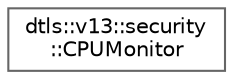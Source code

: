 digraph "Graphical Class Hierarchy"
{
 // LATEX_PDF_SIZE
  bgcolor="transparent";
  edge [fontname=Helvetica,fontsize=10,labelfontname=Helvetica,labelfontsize=10];
  node [fontname=Helvetica,fontsize=10,shape=box,height=0.2,width=0.4];
  rankdir="LR";
  Node0 [id="Node000000",label="dtls::v13::security\l::CPUMonitor",height=0.2,width=0.4,color="grey40", fillcolor="white", style="filled",URL="$classdtls_1_1v13_1_1security_1_1CPUMonitor.html",tooltip="CPU monitoring for computational DoS protection."];
}
